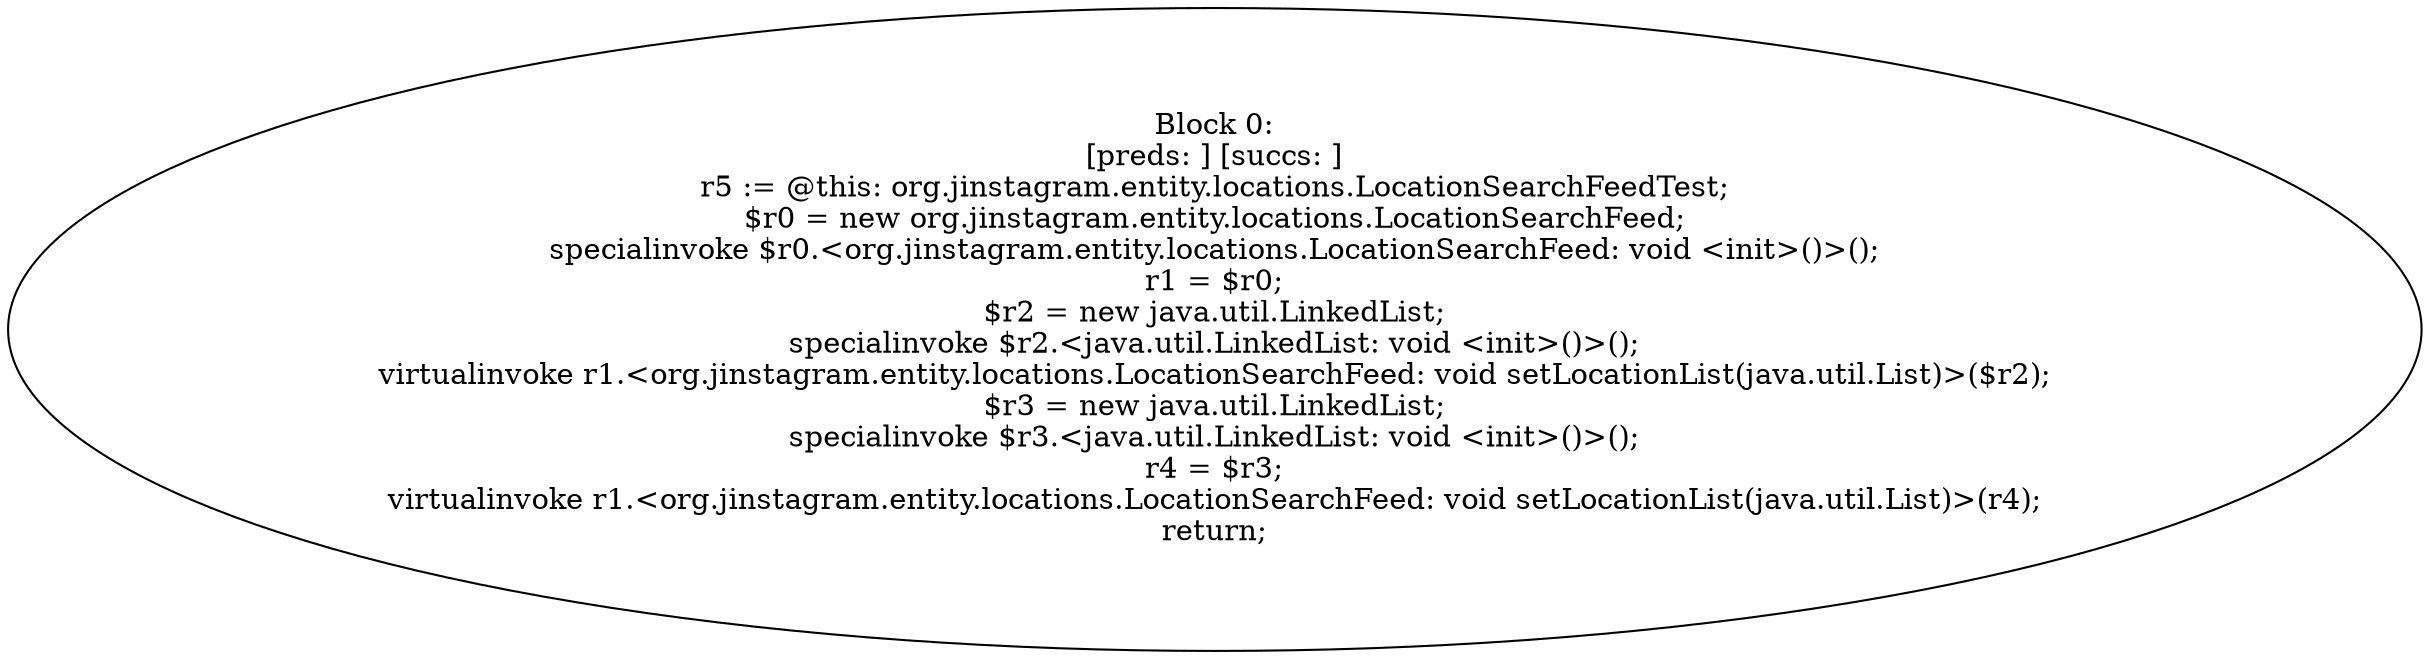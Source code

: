 digraph "unitGraph" {
    "Block 0:
[preds: ] [succs: ]
r5 := @this: org.jinstagram.entity.locations.LocationSearchFeedTest;
$r0 = new org.jinstagram.entity.locations.LocationSearchFeed;
specialinvoke $r0.<org.jinstagram.entity.locations.LocationSearchFeed: void <init>()>();
r1 = $r0;
$r2 = new java.util.LinkedList;
specialinvoke $r2.<java.util.LinkedList: void <init>()>();
virtualinvoke r1.<org.jinstagram.entity.locations.LocationSearchFeed: void setLocationList(java.util.List)>($r2);
$r3 = new java.util.LinkedList;
specialinvoke $r3.<java.util.LinkedList: void <init>()>();
r4 = $r3;
virtualinvoke r1.<org.jinstagram.entity.locations.LocationSearchFeed: void setLocationList(java.util.List)>(r4);
return;
"
}
